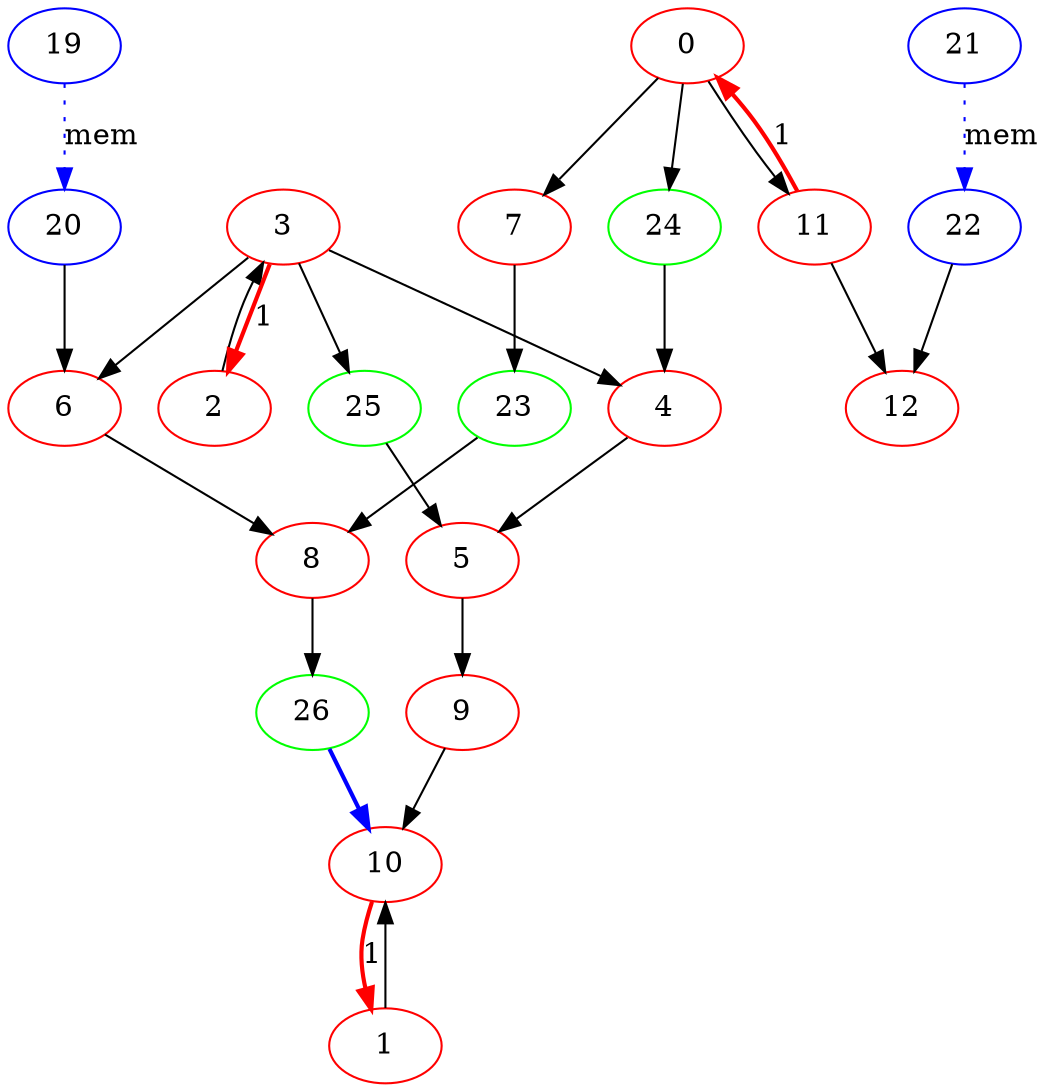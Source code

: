 digraph iso_graph { 
{
0 [color=red ];

1 [color=red ];

2 [color=red ];

3 [color=red ];

4 [color=red ];

5 [color=red ];

6 [color=red ];

7 [color=red ];

8 [color=red ];

9 [color=red ];

10 [color=red ];

11 [color=red ];

12 [color=red ];

19 [color=blue ];

20 [color=blue ];

21 [color=blue ];

22 [color=blue ];

23 [color=green ];

24 [color=green ];

25 [color=green ];

26 [color=green ];
11 -> 0 [style=bold, color=red, label=1] 
10 -> 1 [style=bold, color=red, label=1] 
3 -> 2 [style=bold, color=red, label=1] 
2 -> 3
3 -> 4
4 -> 5
3 -> 6
0 -> 7
6 -> 8
5 -> 9
9 -> 10
1 -> 10
0 -> 11
11 -> 12
19 -> 20 [style=dotted, color=blue, label= mem] 
20 -> 6
21 -> 22 [style=dotted, color=blue, label= mem] 
22 -> 12
7 -> 23
23 -> 8
0 -> 24
24 -> 4
3 -> 25
25 -> 5
8 -> 26
26 -> 10 [style=bold, color=blue ]

}

}